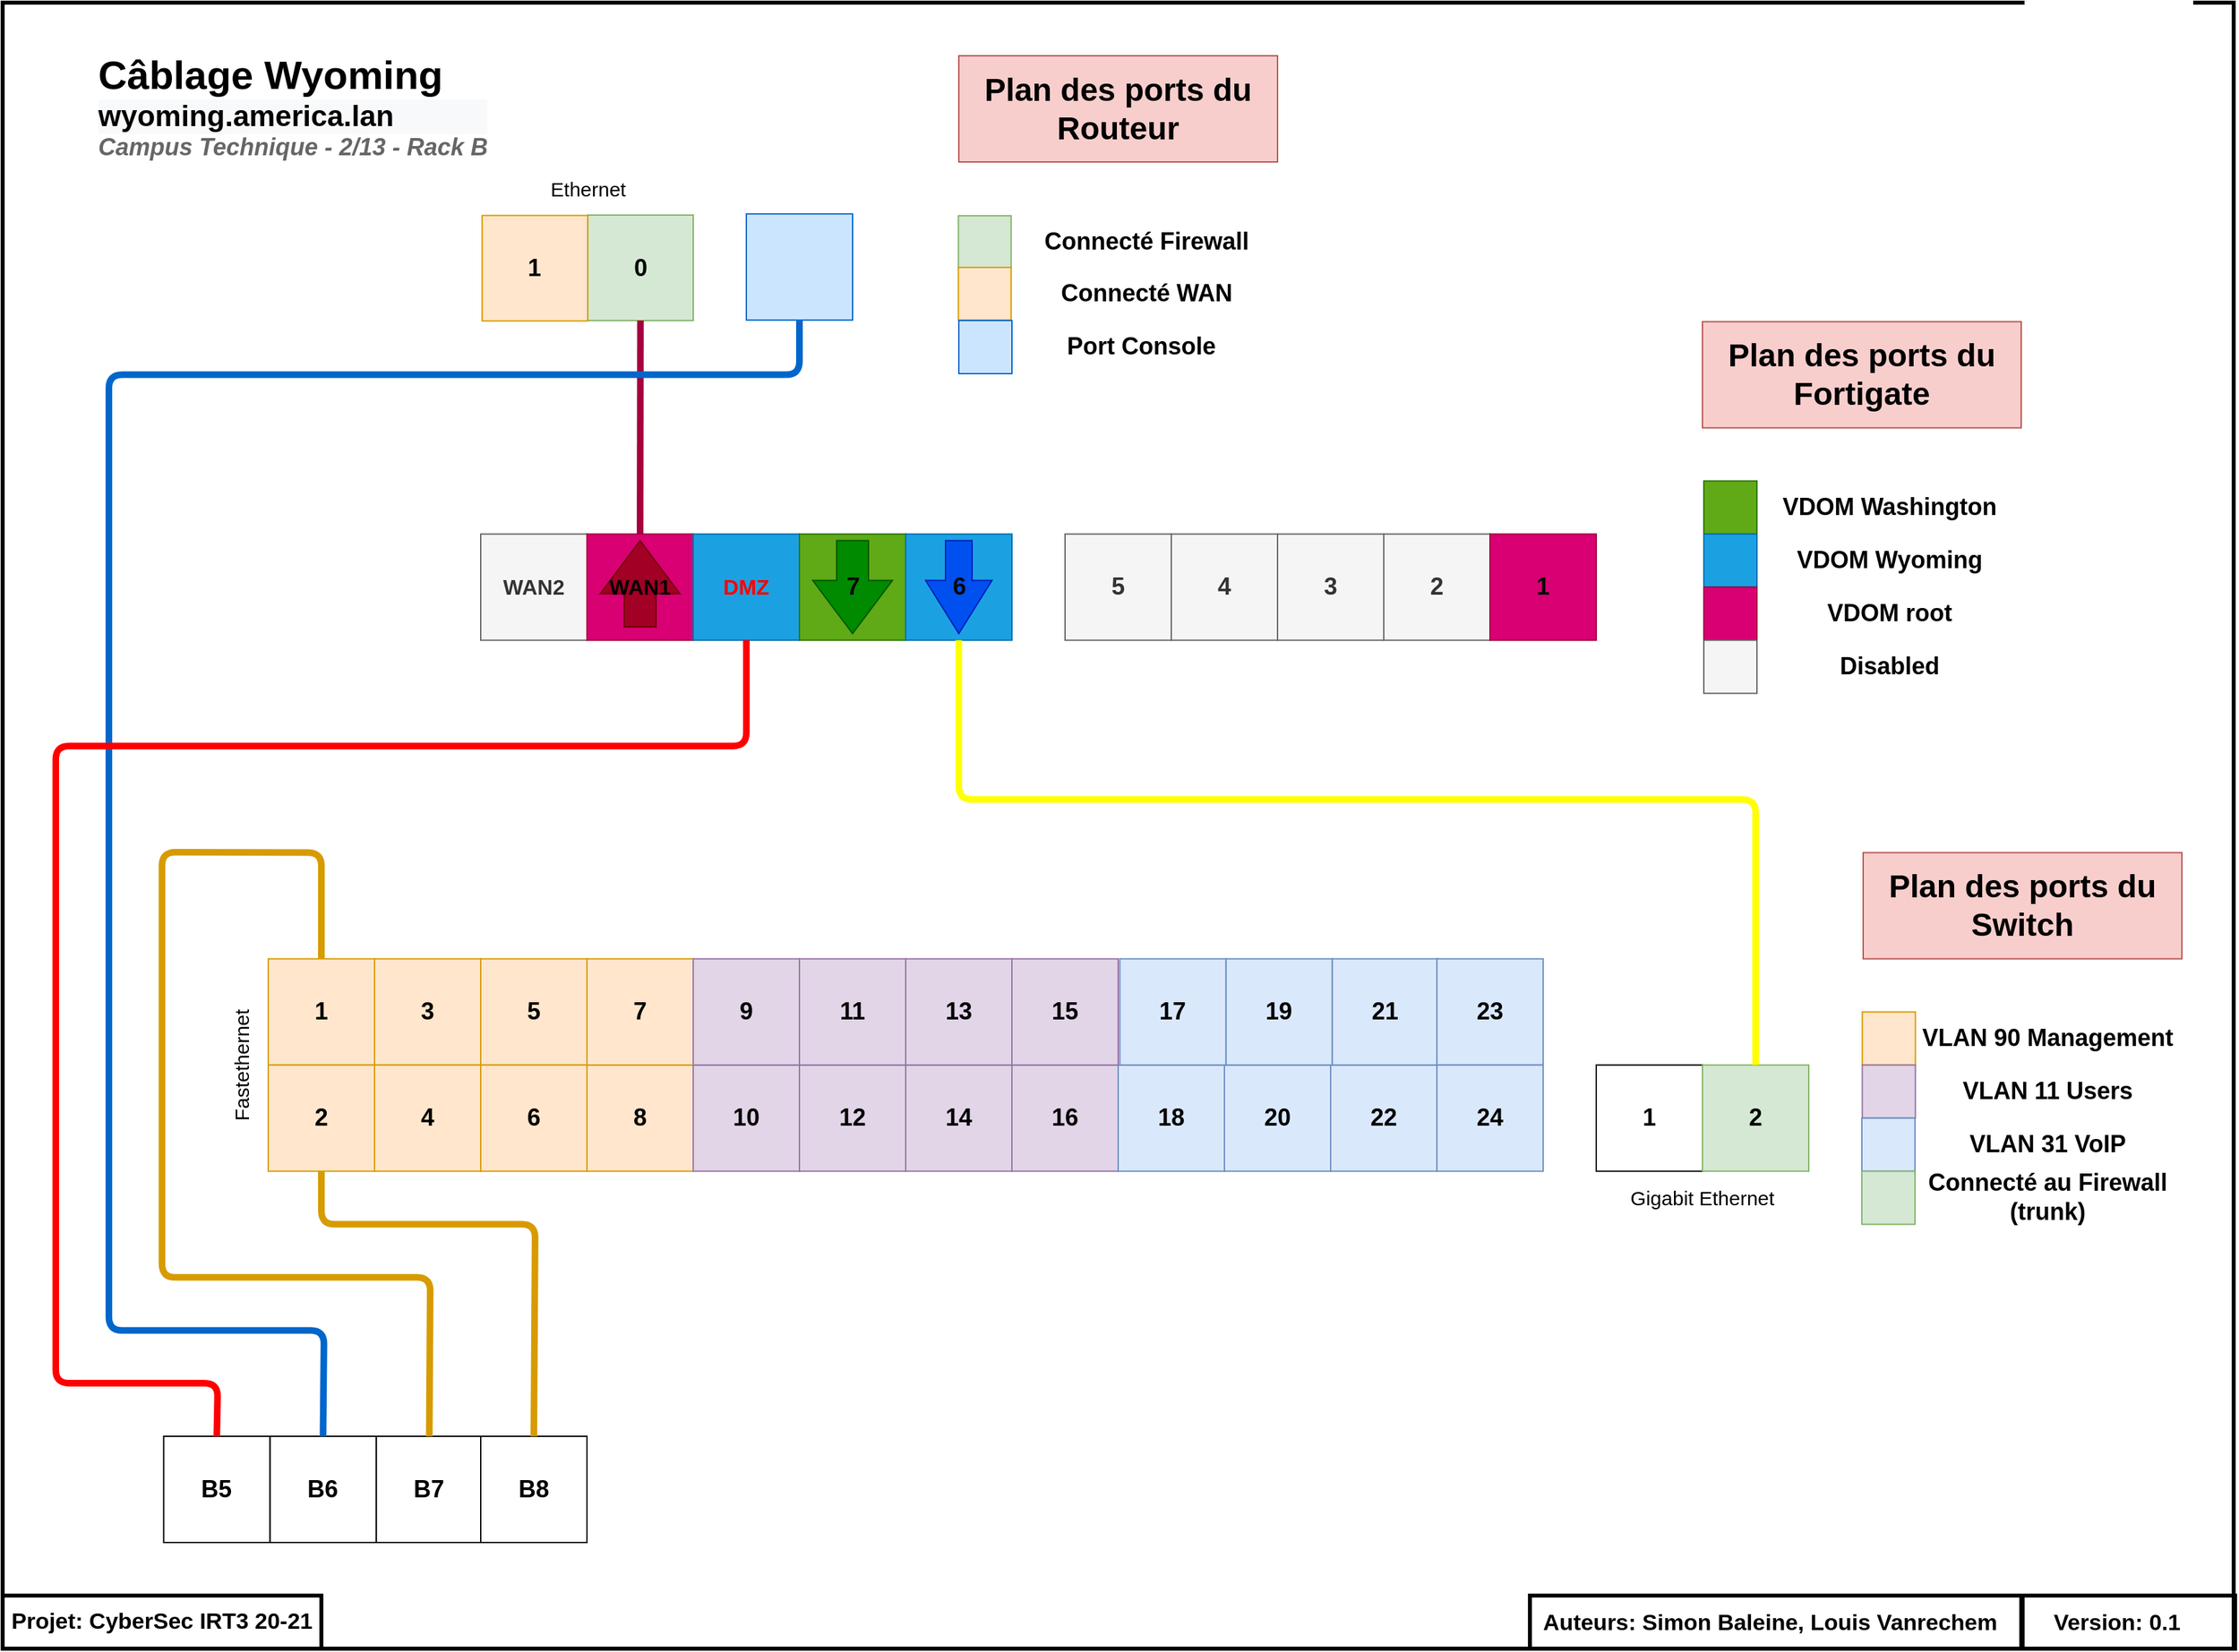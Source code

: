 <mxfile version="13.9.9" type="device"><diagram id="nuQRg1brtU1wrATXyWvR" name="Page-1"><mxGraphModel dx="2076" dy="1160" grid="1" gridSize="10" guides="1" tooltips="1" connect="1" arrows="1" fold="1" page="1" pageScale="1" pageWidth="827" pageHeight="1169" math="0" shadow="0"><root><mxCell id="0"/><mxCell id="1" parent="0"/><mxCell id="iG3scqdAkTS0F-Z1LXA9-144" value="" style="rounded=0;whiteSpace=wrap;html=1;fillColor=none;strokeWidth=3;" vertex="1" parent="1"><mxGeometry x="760" y="1120" width="1680" height="1240" as="geometry"/></mxCell><mxCell id="iG3scqdAkTS0F-Z1LXA9-64" value="&lt;font size=&quot;1&quot;&gt;&lt;b style=&quot;font-size: 24px&quot;&gt;Plan des ports du Switch&lt;/b&gt;&lt;/font&gt;" style="text;html=1;strokeColor=#b85450;fillColor=#f8cecc;align=center;verticalAlign=middle;whiteSpace=wrap;rounded=0;" vertex="1" parent="1"><mxGeometry x="2161" y="1760.31" width="240" height="80" as="geometry"/></mxCell><mxCell id="iG3scqdAkTS0F-Z1LXA9-65" value="" style="whiteSpace=wrap;html=1;aspect=fixed;fillColor=#ffe6cc;strokeColor=#d79b00;" vertex="1" parent="1"><mxGeometry x="2160.32" y="1880.31" width="40" height="40" as="geometry"/></mxCell><mxCell id="iG3scqdAkTS0F-Z1LXA9-66" value="&lt;font style=&quot;font-size: 18px&quot;&gt;&lt;b&gt;VLAN 90 Management&lt;/b&gt;&lt;/font&gt;" style="text;html=1;strokeColor=none;fillColor=none;align=center;verticalAlign=middle;whiteSpace=wrap;rounded=0;" vertex="1" parent="1"><mxGeometry x="2200.32" y="1880.31" width="200" height="40" as="geometry"/></mxCell><mxCell id="iG3scqdAkTS0F-Z1LXA9-67" value="" style="whiteSpace=wrap;html=1;aspect=fixed;fillColor=#e1d5e7;strokeColor=#9673a6;" vertex="1" parent="1"><mxGeometry x="2160.32" y="1920.31" width="40" height="40" as="geometry"/></mxCell><mxCell id="iG3scqdAkTS0F-Z1LXA9-68" value="&lt;font&gt;&lt;b&gt;&lt;font style=&quot;font-size: 18px&quot;&gt;VLAN 11 Users&lt;/font&gt;&lt;/b&gt;&lt;br&gt;&lt;/font&gt;" style="text;html=1;strokeColor=none;fillColor=none;align=center;verticalAlign=middle;whiteSpace=wrap;rounded=0;" vertex="1" parent="1"><mxGeometry x="2200.32" y="1920.31" width="200" height="40" as="geometry"/></mxCell><mxCell id="iG3scqdAkTS0F-Z1LXA9-69" value="" style="whiteSpace=wrap;html=1;aspect=fixed;fillColor=#dae8fc;strokeColor=#6c8ebf;" vertex="1" parent="1"><mxGeometry x="2160" y="1960.31" width="40" height="40" as="geometry"/></mxCell><mxCell id="iG3scqdAkTS0F-Z1LXA9-70" value="&lt;font&gt;&lt;b&gt;&lt;font style=&quot;font-size: 18px&quot;&gt;VLAN 31 VoIP&lt;/font&gt;&lt;/b&gt;&lt;br&gt;&lt;/font&gt;" style="text;html=1;strokeColor=none;fillColor=none;align=center;verticalAlign=middle;whiteSpace=wrap;rounded=0;" vertex="1" parent="1"><mxGeometry x="2200" y="1960.31" width="200" height="40" as="geometry"/></mxCell><mxCell id="iG3scqdAkTS0F-Z1LXA9-71" value="" style="whiteSpace=wrap;html=1;aspect=fixed;fillColor=#d5e8d4;strokeColor=#82b366;" vertex="1" parent="1"><mxGeometry x="2160" y="2000.31" width="40" height="40" as="geometry"/></mxCell><mxCell id="iG3scqdAkTS0F-Z1LXA9-72" value="&lt;font&gt;&lt;b&gt;&lt;font style=&quot;font-size: 18px&quot;&gt;Connecté&amp;nbsp;au Firewall (trunk)&lt;/font&gt;&lt;/b&gt;&lt;br&gt;&lt;/font&gt;" style="text;html=1;strokeColor=none;fillColor=none;align=center;verticalAlign=middle;whiteSpace=wrap;rounded=0;" vertex="1" parent="1"><mxGeometry x="2200" y="2000.31" width="200" height="40" as="geometry"/></mxCell><mxCell id="iG3scqdAkTS0F-Z1LXA9-73" value="&lt;b&gt;&lt;font style=&quot;font-size: 16px&quot;&gt;WAN2&lt;/font&gt;&lt;/b&gt;" style="rounded=0;whiteSpace=wrap;html=1;fillColor=#f5f5f5;strokeColor=#666666;fontColor=#333333;" vertex="1" parent="1"><mxGeometry x="1120" y="1520.31" width="80" height="80" as="geometry"/></mxCell><mxCell id="iG3scqdAkTS0F-Z1LXA9-74" value="" style="rounded=0;whiteSpace=wrap;html=1;fillColor=#d80073;strokeColor=#A50040;fontColor=#ffffff;" vertex="1" parent="1"><mxGeometry x="1200" y="1520.31" width="80" height="80" as="geometry"/></mxCell><mxCell id="iG3scqdAkTS0F-Z1LXA9-75" value="&lt;b&gt;&lt;font style=&quot;font-size: 16px&quot; color=&quot;#ff0000&quot;&gt;DMZ&lt;/font&gt;&lt;/b&gt;" style="rounded=0;whiteSpace=wrap;html=1;fillColor=#1ba1e2;strokeColor=#006EAF;fontColor=#ffffff;" vertex="1" parent="1"><mxGeometry x="1280" y="1520.31" width="80" height="80" as="geometry"/></mxCell><mxCell id="iG3scqdAkTS0F-Z1LXA9-76" value="" style="rounded=0;whiteSpace=wrap;html=1;fillColor=#60a917;strokeColor=#2D7600;fontColor=#ffffff;" vertex="1" parent="1"><mxGeometry x="1360" y="1520.31" width="80" height="80" as="geometry"/></mxCell><mxCell id="iG3scqdAkTS0F-Z1LXA9-77" value="" style="rounded=0;whiteSpace=wrap;html=1;fillColor=#1ba1e2;strokeColor=#006EAF;fontColor=#ffffff;" vertex="1" parent="1"><mxGeometry x="1440" y="1520.31" width="80" height="80" as="geometry"/></mxCell><mxCell id="iG3scqdAkTS0F-Z1LXA9-78" value="&lt;b&gt;&lt;font style=&quot;font-size: 18px&quot;&gt;5&lt;/font&gt;&lt;/b&gt;" style="rounded=0;whiteSpace=wrap;html=1;fillColor=#f5f5f5;strokeColor=#666666;fontColor=#333333;" vertex="1" parent="1"><mxGeometry x="1560" y="1520.31" width="80" height="80" as="geometry"/></mxCell><mxCell id="iG3scqdAkTS0F-Z1LXA9-79" value="&lt;b&gt;&lt;font style=&quot;font-size: 18px&quot;&gt;4&lt;/font&gt;&lt;/b&gt;" style="rounded=0;whiteSpace=wrap;html=1;fillColor=#f5f5f5;strokeColor=#666666;fontColor=#333333;" vertex="1" parent="1"><mxGeometry x="1640" y="1520.31" width="80" height="80" as="geometry"/></mxCell><mxCell id="iG3scqdAkTS0F-Z1LXA9-80" value="&lt;b&gt;&lt;font style=&quot;font-size: 18px&quot;&gt;3&lt;/font&gt;&lt;/b&gt;" style="rounded=0;whiteSpace=wrap;html=1;fillColor=#f5f5f5;strokeColor=#666666;fontColor=#333333;" vertex="1" parent="1"><mxGeometry x="1720" y="1520.31" width="80" height="80" as="geometry"/></mxCell><mxCell id="iG3scqdAkTS0F-Z1LXA9-81" value="&lt;b&gt;&lt;font style=&quot;font-size: 18px&quot;&gt;2&lt;/font&gt;&lt;/b&gt;" style="rounded=0;whiteSpace=wrap;html=1;fillColor=#f5f5f5;strokeColor=#666666;fontColor=#333333;" vertex="1" parent="1"><mxGeometry x="1800" y="1520.31" width="80" height="80" as="geometry"/></mxCell><mxCell id="iG3scqdAkTS0F-Z1LXA9-82" value="&lt;b&gt;&lt;font style=&quot;font-size: 18px&quot; color=&quot;#080808&quot;&gt;1&lt;/font&gt;&lt;/b&gt;" style="rounded=0;whiteSpace=wrap;html=1;fillColor=#d80073;strokeColor=#A50040;fontColor=#ffffff;" vertex="1" parent="1"><mxGeometry x="1880" y="1520.31" width="80" height="80" as="geometry"/></mxCell><mxCell id="iG3scqdAkTS0F-Z1LXA9-83" value="" style="rounded=0;whiteSpace=wrap;html=1;fillColor=#60a917;strokeColor=#2D7600;fontColor=#ffffff;" vertex="1" parent="1"><mxGeometry x="2041" y="1480.31" width="40" height="40" as="geometry"/></mxCell><mxCell id="iG3scqdAkTS0F-Z1LXA9-84" value="" style="rounded=0;whiteSpace=wrap;html=1;fillColor=#1ba1e2;strokeColor=#006EAF;fontColor=#ffffff;" vertex="1" parent="1"><mxGeometry x="2041" y="1520.31" width="40" height="40" as="geometry"/></mxCell><mxCell id="iG3scqdAkTS0F-Z1LXA9-85" value="" style="rounded=0;whiteSpace=wrap;html=1;fillColor=#d80073;strokeColor=#A50040;fontColor=#ffffff;" vertex="1" parent="1"><mxGeometry x="2041" y="1560.31" width="40" height="40" as="geometry"/></mxCell><mxCell id="iG3scqdAkTS0F-Z1LXA9-86" value="&lt;b&gt;&lt;font style=&quot;font-size: 18px&quot;&gt;VDOM Washington&lt;/font&gt;&lt;/b&gt;" style="text;html=1;strokeColor=none;fillColor=none;align=center;verticalAlign=middle;whiteSpace=wrap;rounded=0;" vertex="1" parent="1"><mxGeometry x="2081" y="1480.31" width="200" height="40" as="geometry"/></mxCell><mxCell id="iG3scqdAkTS0F-Z1LXA9-87" value="&lt;b&gt;&lt;font style=&quot;font-size: 18px&quot;&gt;VDOM Wyoming&lt;/font&gt;&lt;/b&gt;" style="text;html=1;strokeColor=none;fillColor=none;align=center;verticalAlign=middle;whiteSpace=wrap;rounded=0;" vertex="1" parent="1"><mxGeometry x="2081" y="1520.31" width="200" height="40" as="geometry"/></mxCell><mxCell id="iG3scqdAkTS0F-Z1LXA9-88" value="&lt;b&gt;&lt;font style=&quot;font-size: 18px&quot;&gt;VDOM root&lt;/font&gt;&lt;/b&gt;" style="text;html=1;strokeColor=none;fillColor=none;align=center;verticalAlign=middle;whiteSpace=wrap;rounded=0;" vertex="1" parent="1"><mxGeometry x="2081" y="1560.31" width="200" height="40" as="geometry"/></mxCell><mxCell id="iG3scqdAkTS0F-Z1LXA9-89" value="" style="rounded=0;whiteSpace=wrap;html=1;fillColor=#f5f5f5;strokeColor=#666666;fontColor=#333333;" vertex="1" parent="1"><mxGeometry x="2041" y="1600.31" width="40" height="40" as="geometry"/></mxCell><mxCell id="iG3scqdAkTS0F-Z1LXA9-90" value="&lt;b&gt;&lt;font style=&quot;font-size: 18px&quot;&gt;Disabled&lt;/font&gt;&lt;/b&gt;" style="text;html=1;strokeColor=none;fillColor=none;align=center;verticalAlign=middle;whiteSpace=wrap;rounded=0;" vertex="1" parent="1"><mxGeometry x="2081" y="1600.31" width="200" height="40" as="geometry"/></mxCell><mxCell id="iG3scqdAkTS0F-Z1LXA9-91" value="" style="html=1;shadow=0;dashed=0;align=center;verticalAlign=middle;shape=mxgraph.arrows2.arrow;dy=0.6;dx=40;direction=north;notch=0;fillColor=#a20025;strokeColor=#6F0000;fontColor=#ffffff;" vertex="1" parent="1"><mxGeometry x="1210" y="1525.31" width="60" height="65" as="geometry"/></mxCell><mxCell id="iG3scqdAkTS0F-Z1LXA9-92" value="&lt;b&gt;&lt;font style=&quot;font-size: 18px&quot; color=&quot;#080808&quot;&gt;6&lt;/font&gt;&lt;/b&gt;" style="html=1;shadow=0;dashed=0;align=center;verticalAlign=middle;shape=mxgraph.arrows2.arrow;dy=0.6;dx=40;direction=north;notch=0;flipV=1;fillColor=#0050ef;strokeColor=#001DBC;fontColor=#ffffff;" vertex="1" parent="1"><mxGeometry x="1455" y="1525.31" width="50" height="70" as="geometry"/></mxCell><mxCell id="iG3scqdAkTS0F-Z1LXA9-93" value="&lt;font style=&quot;font-size: 24px&quot;&gt;&lt;b&gt;Plan des ports du Routeur&lt;/b&gt;&lt;/font&gt;" style="text;html=1;strokeColor=#b85450;fillColor=#f8cecc;align=center;verticalAlign=middle;whiteSpace=wrap;rounded=0;" vertex="1" parent="1"><mxGeometry x="1480" y="1160" width="240" height="80" as="geometry"/></mxCell><mxCell id="iG3scqdAkTS0F-Z1LXA9-94" value="" style="whiteSpace=wrap;html=1;aspect=fixed;fillColor=#d5e8d4;strokeColor=#82b366;" vertex="1" parent="1"><mxGeometry x="1479.69" y="1280.54" width="39.69" height="39.69" as="geometry"/></mxCell><mxCell id="iG3scqdAkTS0F-Z1LXA9-95" value="&lt;font size=&quot;1&quot;&gt;&lt;b style=&quot;font-size: 18px&quot;&gt;Connecté Firewall&lt;/b&gt;&lt;/font&gt;" style="text;html=1;strokeColor=none;fillColor=none;align=center;verticalAlign=middle;whiteSpace=wrap;rounded=0;" vertex="1" parent="1"><mxGeometry x="1523.47" y="1280" width="196.53" height="40" as="geometry"/></mxCell><mxCell id="iG3scqdAkTS0F-Z1LXA9-96" value="&lt;font style=&quot;font-size: 15px&quot;&gt;Ethernet&lt;/font&gt;" style="text;html=1;strokeColor=none;fillColor=none;align=center;verticalAlign=middle;whiteSpace=wrap;rounded=0;" vertex="1" parent="1"><mxGeometry x="1122.33" y="1240" width="157.67" height="40" as="geometry"/></mxCell><mxCell id="iG3scqdAkTS0F-Z1LXA9-97" value="&lt;b&gt;&lt;font style=&quot;font-size: 18px&quot;&gt;0&lt;/font&gt;&lt;/b&gt;" style="whiteSpace=wrap;html=1;aspect=fixed;fillColor=#d5e8d4;strokeColor=#82b366;" vertex="1" parent="1"><mxGeometry x="1200.539" y="1280" width="79.461" height="79.461" as="geometry"/></mxCell><mxCell id="iG3scqdAkTS0F-Z1LXA9-98" value="&lt;font style=&quot;font-size: 18px&quot;&gt;&lt;b&gt;1&lt;/b&gt;&lt;/font&gt;" style="whiteSpace=wrap;html=1;aspect=fixed;fillColor=#ffe6cc;strokeColor=#d79b00;" vertex="1" parent="1"><mxGeometry x="1121.081" y="1280.31" width="79.461" height="79.461" as="geometry"/></mxCell><mxCell id="iG3scqdAkTS0F-Z1LXA9-99" value="" style="whiteSpace=wrap;html=1;aspect=fixed;fillColor=#ffe6cc;strokeColor=#d79b00;" vertex="1" parent="1"><mxGeometry x="1479.69" y="1319.46" width="39.69" height="39.69" as="geometry"/></mxCell><mxCell id="iG3scqdAkTS0F-Z1LXA9-100" value="&lt;font size=&quot;1&quot;&gt;&lt;b style=&quot;font-size: 18px&quot;&gt;Connecté WAN&lt;/b&gt;&lt;/font&gt;" style="text;html=1;strokeColor=none;fillColor=none;align=center;verticalAlign=middle;whiteSpace=wrap;rounded=0;" vertex="1" parent="1"><mxGeometry x="1523.47" y="1319.46" width="196.53" height="40" as="geometry"/></mxCell><mxCell id="iG3scqdAkTS0F-Z1LXA9-101" value="" style="group" vertex="1" connectable="0" parent="1"><mxGeometry x="1190" y="1890.31" width="650" height="110" as="geometry"/></mxCell><mxCell id="iG3scqdAkTS0F-Z1LXA9-102" value="&lt;b&gt;&lt;font style=&quot;font-size: 18px&quot;&gt;8&lt;/font&gt;&lt;/b&gt;" style="whiteSpace=wrap;html=1;aspect=fixed;fillColor=#ffe6cc;strokeColor=#d79b00;" vertex="1" parent="iG3scqdAkTS0F-Z1LXA9-101"><mxGeometry x="10" y="30" width="80" height="80" as="geometry"/></mxCell><mxCell id="iG3scqdAkTS0F-Z1LXA9-103" value="&lt;b&gt;&lt;font style=&quot;font-size: 18px&quot;&gt;10&lt;/font&gt;&lt;/b&gt;" style="whiteSpace=wrap;html=1;aspect=fixed;fillColor=#e1d5e7;strokeColor=#9673a6;" vertex="1" parent="iG3scqdAkTS0F-Z1LXA9-101"><mxGeometry x="90" y="30" width="80" height="80" as="geometry"/></mxCell><mxCell id="iG3scqdAkTS0F-Z1LXA9-104" value="&lt;b&gt;&lt;font style=&quot;font-size: 18px&quot;&gt;12&lt;/font&gt;&lt;/b&gt;" style="whiteSpace=wrap;html=1;aspect=fixed;fillColor=#e1d5e7;strokeColor=#9673a6;" vertex="1" parent="iG3scqdAkTS0F-Z1LXA9-101"><mxGeometry x="170" y="30" width="80" height="80" as="geometry"/></mxCell><mxCell id="iG3scqdAkTS0F-Z1LXA9-105" value="&lt;b&gt;&lt;font style=&quot;font-size: 18px&quot;&gt;14&lt;/font&gt;&lt;/b&gt;" style="whiteSpace=wrap;html=1;aspect=fixed;fillColor=#e1d5e7;strokeColor=#9673a6;" vertex="1" parent="iG3scqdAkTS0F-Z1LXA9-101"><mxGeometry x="250" y="30" width="80" height="80" as="geometry"/></mxCell><mxCell id="iG3scqdAkTS0F-Z1LXA9-106" value="&lt;b&gt;&lt;font style=&quot;font-size: 18px&quot;&gt;16&lt;/font&gt;&lt;/b&gt;" style="whiteSpace=wrap;html=1;aspect=fixed;fillColor=#e1d5e7;strokeColor=#9673a6;" vertex="1" parent="iG3scqdAkTS0F-Z1LXA9-101"><mxGeometry x="330" y="30" width="80" height="80" as="geometry"/></mxCell><mxCell id="iG3scqdAkTS0F-Z1LXA9-107" value="&lt;b&gt;&lt;font style=&quot;font-size: 18px&quot;&gt;18&lt;/font&gt;&lt;/b&gt;" style="whiteSpace=wrap;html=1;aspect=fixed;fillColor=#dae8fc;strokeColor=#6c8ebf;" vertex="1" parent="iG3scqdAkTS0F-Z1LXA9-101"><mxGeometry x="410" y="30" width="80" height="80" as="geometry"/></mxCell><mxCell id="iG3scqdAkTS0F-Z1LXA9-108" value="&lt;b&gt;&lt;font style=&quot;font-size: 18px&quot;&gt;20&lt;/font&gt;&lt;/b&gt;" style="whiteSpace=wrap;html=1;aspect=fixed;fillColor=#dae8fc;strokeColor=#6c8ebf;" vertex="1" parent="iG3scqdAkTS0F-Z1LXA9-101"><mxGeometry x="490" y="30" width="80" height="80" as="geometry"/></mxCell><mxCell id="iG3scqdAkTS0F-Z1LXA9-109" value="&lt;b&gt;&lt;font style=&quot;font-size: 18px&quot;&gt;22&lt;/font&gt;&lt;/b&gt;" style="whiteSpace=wrap;html=1;aspect=fixed;fillColor=#dae8fc;strokeColor=#6c8ebf;" vertex="1" parent="iG3scqdAkTS0F-Z1LXA9-101"><mxGeometry x="570" y="30" width="80" height="80" as="geometry"/></mxCell><mxCell id="iG3scqdAkTS0F-Z1LXA9-110" value="&lt;font style=&quot;font-size: 15px&quot;&gt;Fastethernet&lt;/font&gt;" style="text;html=1;strokeColor=none;fillColor=none;align=center;verticalAlign=middle;whiteSpace=wrap;rounded=0;rotation=270;" vertex="1" parent="1"><mxGeometry x="865" y="1910.31" width="150" height="20" as="geometry"/></mxCell><mxCell id="iG3scqdAkTS0F-Z1LXA9-111" value="&lt;b&gt;&lt;font style=&quot;font-size: 18px&quot;&gt;1&lt;/font&gt;&lt;/b&gt;" style="whiteSpace=wrap;html=1;aspect=fixed;fillColor=#ffe6cc;strokeColor=#d79b00;" vertex="1" parent="1"><mxGeometry x="960" y="1840.31" width="80" height="80" as="geometry"/></mxCell><mxCell id="iG3scqdAkTS0F-Z1LXA9-112" value="&lt;b&gt;&lt;font style=&quot;font-size: 18px&quot;&gt;2&lt;/font&gt;&lt;/b&gt;" style="whiteSpace=wrap;html=1;aspect=fixed;fillColor=#ffe6cc;strokeColor=#d79b00;" vertex="1" parent="1"><mxGeometry x="960" y="1920.31" width="80" height="80" as="geometry"/></mxCell><mxCell id="iG3scqdAkTS0F-Z1LXA9-113" value="&lt;b&gt;&lt;font style=&quot;font-size: 18px&quot;&gt;3&lt;/font&gt;&lt;/b&gt;" style="whiteSpace=wrap;html=1;aspect=fixed;fillColor=#ffe6cc;strokeColor=#d79b00;" vertex="1" parent="1"><mxGeometry x="1040" y="1840.31" width="80" height="80" as="geometry"/></mxCell><mxCell id="iG3scqdAkTS0F-Z1LXA9-114" value="&lt;b&gt;&lt;font style=&quot;font-size: 18px&quot;&gt;4&lt;/font&gt;&lt;/b&gt;" style="whiteSpace=wrap;html=1;aspect=fixed;fillColor=#ffe6cc;strokeColor=#d79b00;" vertex="1" parent="1"><mxGeometry x="1040" y="1920.31" width="80" height="80" as="geometry"/></mxCell><mxCell id="iG3scqdAkTS0F-Z1LXA9-115" value="&lt;b&gt;&lt;font style=&quot;font-size: 18px&quot;&gt;5&lt;/font&gt;&lt;/b&gt;" style="whiteSpace=wrap;html=1;aspect=fixed;fillColor=#ffe6cc;strokeColor=#d79b00;" vertex="1" parent="1"><mxGeometry x="1120" y="1840.31" width="80" height="80" as="geometry"/></mxCell><mxCell id="iG3scqdAkTS0F-Z1LXA9-116" value="&lt;b&gt;&lt;font style=&quot;font-size: 18px&quot;&gt;6&lt;/font&gt;&lt;/b&gt;" style="whiteSpace=wrap;html=1;aspect=fixed;fillColor=#ffe6cc;strokeColor=#d79b00;" vertex="1" parent="1"><mxGeometry x="1120" y="1920.31" width="80" height="80" as="geometry"/></mxCell><mxCell id="iG3scqdAkTS0F-Z1LXA9-117" value="&lt;b&gt;&lt;font style=&quot;font-size: 18px&quot;&gt;7&lt;/font&gt;&lt;/b&gt;" style="whiteSpace=wrap;html=1;aspect=fixed;fillColor=#ffe6cc;strokeColor=#d79b00;" vertex="1" parent="1"><mxGeometry x="1200" y="1840.31" width="80" height="80" as="geometry"/></mxCell><mxCell id="iG3scqdAkTS0F-Z1LXA9-118" value="&lt;b&gt;&lt;font style=&quot;font-size: 18px&quot;&gt;9&lt;/font&gt;&lt;/b&gt;" style="whiteSpace=wrap;html=1;aspect=fixed;fillColor=#e1d5e7;strokeColor=#9673a6;" vertex="1" parent="1"><mxGeometry x="1280" y="1840.31" width="80" height="80" as="geometry"/></mxCell><mxCell id="iG3scqdAkTS0F-Z1LXA9-119" value="&lt;b&gt;&lt;font style=&quot;font-size: 18px&quot;&gt;11&lt;/font&gt;&lt;/b&gt;" style="whiteSpace=wrap;html=1;aspect=fixed;fillColor=#e1d5e7;strokeColor=#9673a6;" vertex="1" parent="1"><mxGeometry x="1360" y="1840.31" width="80" height="80" as="geometry"/></mxCell><mxCell id="iG3scqdAkTS0F-Z1LXA9-120" value="&lt;b&gt;&lt;font style=&quot;font-size: 18px&quot;&gt;13&lt;/font&gt;&lt;/b&gt;" style="whiteSpace=wrap;html=1;aspect=fixed;fillColor=#e1d5e7;strokeColor=#9673a6;" vertex="1" parent="1"><mxGeometry x="1440" y="1840.31" width="80" height="80" as="geometry"/></mxCell><mxCell id="iG3scqdAkTS0F-Z1LXA9-121" value="&lt;b&gt;&lt;font style=&quot;font-size: 18px&quot;&gt;15&lt;/font&gt;&lt;/b&gt;" style="whiteSpace=wrap;html=1;aspect=fixed;fillColor=#e1d5e7;strokeColor=#9673a6;" vertex="1" parent="1"><mxGeometry x="1520" y="1840.31" width="80" height="80" as="geometry"/></mxCell><mxCell id="iG3scqdAkTS0F-Z1LXA9-122" value="&lt;font style=&quot;font-size: 18px&quot;&gt;&lt;b&gt;1&lt;/b&gt;&lt;/font&gt;" style="whiteSpace=wrap;html=1;aspect=fixed;" vertex="1" parent="1"><mxGeometry x="1960" y="1920.31" width="80" height="80" as="geometry"/></mxCell><mxCell id="iG3scqdAkTS0F-Z1LXA9-123" value="&lt;b&gt;&lt;font style=&quot;font-size: 18px&quot;&gt;2&lt;/font&gt;&lt;/b&gt;" style="whiteSpace=wrap;html=1;aspect=fixed;fillColor=#d5e8d4;strokeColor=#82b366;" vertex="1" parent="1"><mxGeometry x="2040" y="1920.31" width="80" height="80" as="geometry"/></mxCell><mxCell id="iG3scqdAkTS0F-Z1LXA9-124" value="&lt;font style=&quot;font-size: 15px&quot;&gt;Gigabit Ethernet&lt;/font&gt;" style="text;html=1;strokeColor=none;fillColor=none;align=center;verticalAlign=middle;whiteSpace=wrap;rounded=0;" vertex="1" parent="1"><mxGeometry x="1960" y="2000.31" width="160" height="40" as="geometry"/></mxCell><mxCell id="iG3scqdAkTS0F-Z1LXA9-125" value="&lt;b&gt;&lt;font style=&quot;font-size: 18px&quot;&gt;17&lt;/font&gt;&lt;/b&gt;" style="whiteSpace=wrap;html=1;aspect=fixed;fillColor=#dae8fc;strokeColor=#6c8ebf;" vertex="1" parent="1"><mxGeometry x="1601.25" y="1840.31" width="80" height="80" as="geometry"/></mxCell><mxCell id="iG3scqdAkTS0F-Z1LXA9-126" value="&lt;b&gt;&lt;font style=&quot;font-size: 18px&quot;&gt;19&lt;/font&gt;&lt;/b&gt;" style="whiteSpace=wrap;html=1;aspect=fixed;fillColor=#dae8fc;strokeColor=#6c8ebf;" vertex="1" parent="1"><mxGeometry x="1681.25" y="1840.31" width="80" height="80" as="geometry"/></mxCell><mxCell id="iG3scqdAkTS0F-Z1LXA9-127" value="&lt;b&gt;&lt;font style=&quot;font-size: 18px&quot;&gt;21&lt;/font&gt;&lt;/b&gt;" style="whiteSpace=wrap;html=1;aspect=fixed;fillColor=#dae8fc;strokeColor=#6c8ebf;" vertex="1" parent="1"><mxGeometry x="1761.25" y="1840.31" width="80" height="80" as="geometry"/></mxCell><mxCell id="iG3scqdAkTS0F-Z1LXA9-128" value="&lt;b&gt;&lt;font style=&quot;font-size: 18px&quot;&gt;23&lt;/font&gt;&lt;/b&gt;" style="whiteSpace=wrap;html=1;aspect=fixed;fillColor=#dae8fc;strokeColor=#6c8ebf;" vertex="1" parent="1"><mxGeometry x="1840" y="1840.31" width="80" height="80" as="geometry"/></mxCell><mxCell id="iG3scqdAkTS0F-Z1LXA9-129" value="&lt;b&gt;&lt;font style=&quot;font-size: 18px&quot;&gt;24&lt;/font&gt;&lt;/b&gt;" style="whiteSpace=wrap;html=1;aspect=fixed;fillColor=#dae8fc;strokeColor=#6c8ebf;" vertex="1" parent="1"><mxGeometry x="1840" y="1920.31" width="80" height="80" as="geometry"/></mxCell><mxCell id="iG3scqdAkTS0F-Z1LXA9-130" value="&lt;b&gt;&lt;font style=&quot;font-size: 18px&quot; color=&quot;#080808&quot;&gt;7&lt;/font&gt;&lt;/b&gt;" style="html=1;shadow=0;dashed=0;align=center;verticalAlign=middle;shape=mxgraph.arrows2.arrow;dy=0.6;dx=40;direction=north;notch=0;flipV=1;fillColor=#008a00;strokeColor=#005700;fontColor=#ffffff;" vertex="1" parent="1"><mxGeometry x="1370" y="1525.31" width="60" height="70" as="geometry"/></mxCell><mxCell id="iG3scqdAkTS0F-Z1LXA9-131" value="&lt;b&gt;&lt;font style=&quot;font-size: 16px&quot;&gt;WAN1&lt;/font&gt;&lt;/b&gt;" style="text;html=1;strokeColor=none;fillColor=none;align=center;verticalAlign=middle;whiteSpace=wrap;rounded=0;" vertex="1" parent="1"><mxGeometry x="1200" y="1540.31" width="80" height="40" as="geometry"/></mxCell><mxCell id="iG3scqdAkTS0F-Z1LXA9-132" value="" style="endArrow=none;html=1;entryX=0.5;entryY=1;entryDx=0;entryDy=0;exitX=0.5;exitY=0;exitDx=0;exitDy=0;strokeColor=#A50040;strokeWidth=5;" edge="1" parent="1" source="iG3scqdAkTS0F-Z1LXA9-74" target="iG3scqdAkTS0F-Z1LXA9-97"><mxGeometry width="50" height="50" relative="1" as="geometry"><mxPoint x="1730" y="1480.31" as="sourcePoint"/><mxPoint x="1780" y="1430.31" as="targetPoint"/></mxGeometry></mxCell><mxCell id="iG3scqdAkTS0F-Z1LXA9-133" value="" style="endArrow=none;html=1;exitX=0.5;exitY=1;exitDx=0;exitDy=0;entryX=0.5;entryY=0;entryDx=0;entryDy=0;strokeWidth=5;fillColor=#f9f7ed;strokeColor=#FFFF00;" edge="1" parent="1" source="iG3scqdAkTS0F-Z1LXA9-77" target="iG3scqdAkTS0F-Z1LXA9-123"><mxGeometry width="50" height="50" relative="1" as="geometry"><mxPoint x="1610" y="1650.31" as="sourcePoint"/><mxPoint x="1660" y="1600.31" as="targetPoint"/><Array as="points"><mxPoint x="1480" y="1720.31"/><mxPoint x="2080" y="1720.31"/></Array></mxGeometry></mxCell><mxCell id="iG3scqdAkTS0F-Z1LXA9-134" value="&lt;font size=&quot;1&quot;&gt;&lt;b style=&quot;font-size: 24px&quot;&gt;Plan des ports du Fortigate&lt;/b&gt;&lt;/font&gt;" style="text;html=1;strokeColor=#b85450;fillColor=#f8cecc;align=center;verticalAlign=middle;whiteSpace=wrap;rounded=0;" vertex="1" parent="1"><mxGeometry x="2040" y="1360.31" width="240" height="80" as="geometry"/></mxCell><mxCell id="iG3scqdAkTS0F-Z1LXA9-135" value="&lt;b&gt;&lt;font style=&quot;font-size: 18px&quot;&gt;B7&lt;/font&gt;&lt;/b&gt;" style="whiteSpace=wrap;html=1;aspect=fixed;" vertex="1" parent="1"><mxGeometry x="1041.25" y="2200" width="80" height="80" as="geometry"/></mxCell><mxCell id="iG3scqdAkTS0F-Z1LXA9-136" value="" style="endArrow=none;html=1;exitX=0.5;exitY=0;exitDx=0;exitDy=0;entryX=0.5;entryY=0;entryDx=0;entryDy=0;fillColor=#fad7ac;strokeColor=#D79B00;strokeWidth=5;" edge="1" parent="1" source="iG3scqdAkTS0F-Z1LXA9-111" target="iG3scqdAkTS0F-Z1LXA9-135"><mxGeometry width="50" height="50" relative="1" as="geometry"><mxPoint x="992.33" y="1795.31" as="sourcePoint"/><mxPoint x="880" y="2080.31" as="targetPoint"/><Array as="points"><mxPoint x="1000" y="1760.31"/><mxPoint x="880" y="1760"/><mxPoint x="880" y="2080.31"/><mxPoint x="1082" y="2080.31"/></Array></mxGeometry></mxCell><mxCell id="iG3scqdAkTS0F-Z1LXA9-137" value="&lt;b&gt;&lt;font style=&quot;font-size: 18px&quot;&gt;B8&lt;/font&gt;&lt;/b&gt;" style="whiteSpace=wrap;html=1;aspect=fixed;" vertex="1" parent="1"><mxGeometry x="1120" y="2200" width="80" height="80" as="geometry"/></mxCell><mxCell id="iG3scqdAkTS0F-Z1LXA9-138" value="" style="endArrow=none;html=1;exitX=0.5;exitY=0;exitDx=0;exitDy=0;entryX=0.5;entryY=1;entryDx=0;entryDy=0;fillColor=#fad7ac;strokeColor=#D79B00;strokeWidth=5;" edge="1" parent="1" source="iG3scqdAkTS0F-Z1LXA9-137" target="iG3scqdAkTS0F-Z1LXA9-112"><mxGeometry width="50" height="50" relative="1" as="geometry"><mxPoint x="1610" y="1860.31" as="sourcePoint"/><mxPoint x="1660" y="1810.31" as="targetPoint"/><Array as="points"><mxPoint x="1161" y="2040.31"/><mxPoint x="1000" y="2040.31"/></Array></mxGeometry></mxCell><mxCell id="iG3scqdAkTS0F-Z1LXA9-139" value="&lt;b&gt;&lt;font style=&quot;font-size: 18px&quot;&gt;B6&lt;/font&gt;&lt;/b&gt;" style="whiteSpace=wrap;html=1;aspect=fixed;" vertex="1" parent="1"><mxGeometry x="961.25" y="2200" width="80" height="80" as="geometry"/></mxCell><mxCell id="iG3scqdAkTS0F-Z1LXA9-140" value="" style="endArrow=none;html=1;exitX=0.5;exitY=0;exitDx=0;exitDy=0;entryX=0.5;entryY=1;entryDx=0;entryDy=0;fillColor=#dae8fc;strokeColor=#0066CC;strokeWidth=5;" edge="1" parent="1" source="iG3scqdAkTS0F-Z1LXA9-139" target="iG3scqdAkTS0F-Z1LXA9-141"><mxGeometry width="50" height="50" relative="1" as="geometry"><mxPoint x="1610" y="1860.31" as="sourcePoint"/><mxPoint x="1030" y="1360.31" as="targetPoint"/><Array as="points"><mxPoint x="1002" y="2120.31"/><mxPoint x="840" y="2120.31"/><mxPoint x="840" y="1400.31"/><mxPoint x="1360" y="1400.31"/></Array></mxGeometry></mxCell><mxCell id="iG3scqdAkTS0F-Z1LXA9-141" value="" style="whiteSpace=wrap;html=1;aspect=fixed;fillColor=#cce5ff;strokeColor=#0066CC;" vertex="1" parent="1"><mxGeometry x="1320" y="1279.15" width="80" height="80" as="geometry"/></mxCell><mxCell id="iG3scqdAkTS0F-Z1LXA9-142" value="" style="whiteSpace=wrap;html=1;aspect=fixed;fillColor=#cce5ff;strokeColor=#0066CC;" vertex="1" parent="1"><mxGeometry x="1480" y="1359.46" width="40" height="40" as="geometry"/></mxCell><mxCell id="iG3scqdAkTS0F-Z1LXA9-143" value="&lt;font size=&quot;1&quot;&gt;&lt;b style=&quot;font-size: 18px&quot;&gt;Port Console&lt;/b&gt;&lt;/font&gt;" style="text;html=1;strokeColor=none;fillColor=none;align=center;verticalAlign=middle;whiteSpace=wrap;rounded=0;" vertex="1" parent="1"><mxGeometry x="1519.38" y="1359.15" width="196.53" height="40" as="geometry"/></mxCell><mxCell id="iG3scqdAkTS0F-Z1LXA9-145" value="&lt;div style=&quot;color: rgb(0 , 0 , 0) ; font-family: &amp;#34;helvetica&amp;#34; ; font-size: 12px ; font-style: normal ; font-weight: 400 ; letter-spacing: normal ; text-align: left ; text-indent: 0px ; text-transform: none ; word-spacing: 0px ; background-color: rgb(248 , 249 , 250)&quot;&gt;&lt;/div&gt;&lt;b style=&quot;font-family: &amp;#34;helvetica&amp;#34; ; font-size: 30px&quot;&gt;Câblage Wyoming&lt;/b&gt;&lt;br&gt;&lt;div style=&quot;color: rgb(0 , 0 , 0) ; font-family: &amp;#34;helvetica&amp;#34; ; font-size: 12px ; font-style: normal ; font-weight: 400 ; letter-spacing: normal ; text-align: left ; text-indent: 0px ; text-transform: none ; word-spacing: 0px ; background-color: rgb(248 , 249 , 250)&quot;&gt;&lt;b&gt;&lt;font style=&quot;font-size: 22px&quot;&gt;wyoming.america.lan&lt;/font&gt;&lt;/b&gt;&lt;/div&gt;&lt;b style=&quot;color: rgb(0 , 0 , 0) ; font-family: &amp;#34;helvetica&amp;#34; ; font-size: 12px ; font-style: normal ; letter-spacing: normal ; text-align: left ; text-indent: 0px ; text-transform: none ; word-spacing: 0px ; background-color: rgb(248 , 249 , 250)&quot;&gt;&lt;div&gt;&lt;b&gt;&lt;font color=&quot;#666666&quot; size=&quot;1&quot;&gt;&lt;i style=&quot;font-size: 18px&quot;&gt;Campus Technique - 2/13 - Rack B&lt;/i&gt;&lt;/font&gt;&lt;/b&gt;&lt;/div&gt;&lt;/b&gt;" style="text;whiteSpace=wrap;html=1;" vertex="1" parent="1"><mxGeometry x="830" y="1150" width="470" height="70" as="geometry"/></mxCell><mxCell id="iG3scqdAkTS0F-Z1LXA9-146" value="&lt;b&gt;&lt;font style=&quot;font-size: 17px&quot;&gt;Projet: CyberSec IRT3 20-21&lt;/font&gt;&lt;/b&gt;" style="text;html=1;strokeColor=none;fillColor=none;align=center;verticalAlign=middle;whiteSpace=wrap;rounded=0;shadow=0;" vertex="1" parent="1"><mxGeometry x="760.0" y="2320" width="240" height="40" as="geometry"/></mxCell><mxCell id="iG3scqdAkTS0F-Z1LXA9-147" value="&lt;b&gt;&lt;font style=&quot;font-size: 17px ; line-height: 100%&quot;&gt;Auteurs: Simon Baleine, Louis Vanrechem&amp;nbsp; &amp;nbsp; &amp;nbsp; &amp;nbsp; &amp;nbsp;Version: 0.1&lt;/font&gt;&lt;/b&gt;" style="text;html=1;strokeColor=none;fillColor=none;align=center;verticalAlign=middle;whiteSpace=wrap;rounded=0;shadow=0;" vertex="1" parent="1"><mxGeometry x="1905.07" y="2320" width="510" height="40" as="geometry"/></mxCell><mxCell id="iG3scqdAkTS0F-Z1LXA9-148" value="" style="rounded=0;whiteSpace=wrap;html=1;strokeWidth=3;fillColor=none;" vertex="1" parent="1"><mxGeometry x="1910.07" y="2320" width="370" height="40" as="geometry"/></mxCell><mxCell id="iG3scqdAkTS0F-Z1LXA9-149" value="" style="rounded=0;whiteSpace=wrap;html=1;strokeWidth=3;fillColor=none;" vertex="1" parent="1"><mxGeometry x="2281.07" y="2320" width="160" height="40" as="geometry"/></mxCell><mxCell id="iG3scqdAkTS0F-Z1LXA9-150" value="" style="rounded=0;whiteSpace=wrap;html=1;strokeWidth=3;fillColor=none;" vertex="1" parent="1"><mxGeometry x="760.0" y="2320" width="240" height="40" as="geometry"/></mxCell><mxCell id="iG3scqdAkTS0F-Z1LXA9-151" value="&lt;b&gt;&lt;font style=&quot;font-size: 18px&quot;&gt;B5&lt;/font&gt;&lt;/b&gt;" style="whiteSpace=wrap;html=1;aspect=fixed;" vertex="1" parent="1"><mxGeometry x="881.25" y="2200" width="80" height="80" as="geometry"/></mxCell><mxCell id="iG3scqdAkTS0F-Z1LXA9-153" value="" style="endArrow=none;html=1;strokeWidth=5;entryX=0.5;entryY=1;entryDx=0;entryDy=0;exitX=0.5;exitY=0;exitDx=0;exitDy=0;fillColor=#e51400;strokeColor=#FF0000;" edge="1" parent="1" source="iG3scqdAkTS0F-Z1LXA9-151" target="iG3scqdAkTS0F-Z1LXA9-75"><mxGeometry width="50" height="50" relative="1" as="geometry"><mxPoint x="1330" y="1730" as="sourcePoint"/><mxPoint x="1290" y="1620" as="targetPoint"/><Array as="points"><mxPoint x="922" y="2160"/><mxPoint x="800" y="2160"/><mxPoint x="800" y="1680"/><mxPoint x="1320" y="1680"/></Array></mxGeometry></mxCell></root></mxGraphModel></diagram></mxfile>